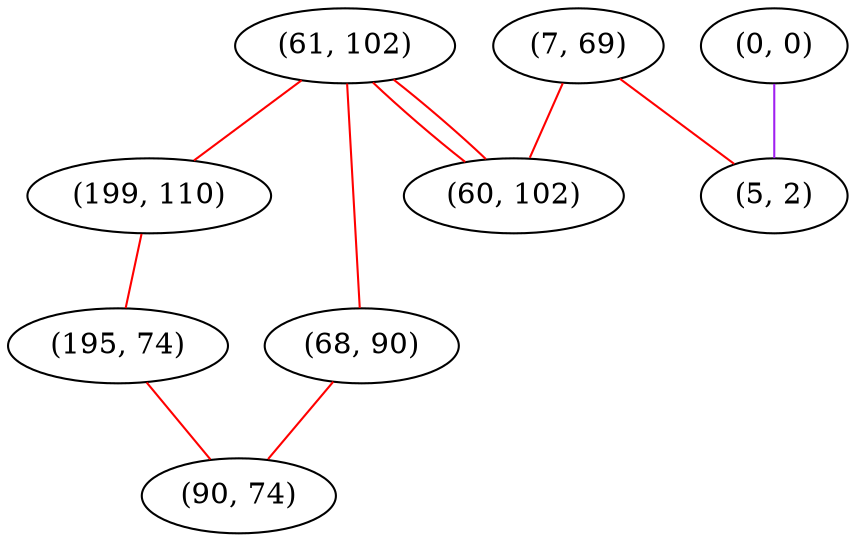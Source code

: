 graph "" {
"(61, 102)";
"(199, 110)";
"(0, 0)";
"(195, 74)";
"(68, 90)";
"(7, 69)";
"(90, 74)";
"(5, 2)";
"(60, 102)";
"(61, 102)" -- "(68, 90)"  [color=red, key=0, weight=1];
"(61, 102)" -- "(199, 110)"  [color=red, key=0, weight=1];
"(61, 102)" -- "(60, 102)"  [color=red, key=0, weight=1];
"(61, 102)" -- "(60, 102)"  [color=red, key=1, weight=1];
"(199, 110)" -- "(195, 74)"  [color=red, key=0, weight=1];
"(0, 0)" -- "(5, 2)"  [color=purple, key=0, weight=4];
"(195, 74)" -- "(90, 74)"  [color=red, key=0, weight=1];
"(68, 90)" -- "(90, 74)"  [color=red, key=0, weight=1];
"(7, 69)" -- "(5, 2)"  [color=red, key=0, weight=1];
"(7, 69)" -- "(60, 102)"  [color=red, key=0, weight=1];
}
